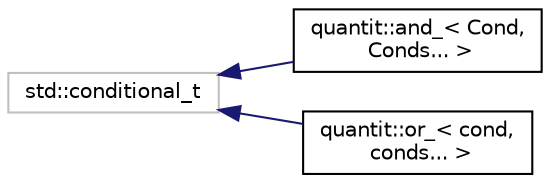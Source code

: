 digraph "Graphical Class Hierarchy"
{
 // LATEX_PDF_SIZE
  edge [fontname="Helvetica",fontsize="10",labelfontname="Helvetica",labelfontsize="10"];
  node [fontname="Helvetica",fontsize="10",shape=record];
  rankdir="LR";
  Node0 [label="std::conditional_t",height=0.2,width=0.4,color="grey75", fillcolor="white", style="filled",tooltip=" "];
  Node0 -> Node1 [dir="back",color="midnightblue",fontsize="10",style="solid",fontname="Helvetica"];
  Node1 [label="quantit::and_\< Cond,\l Conds... \>",height=0.2,width=0.4,color="black", fillcolor="white", style="filled",URL="$structquantit_1_1and___3_01Cond_00_01Conds_8_8_8_01_4.html",tooltip=" "];
  Node0 -> Node2 [dir="back",color="midnightblue",fontsize="10",style="solid",fontname="Helvetica"];
  Node2 [label="quantit::or_\< cond,\l conds... \>",height=0.2,width=0.4,color="black", fillcolor="white", style="filled",URL="$structquantit_1_1or___3_01cond_00_01conds_8_8_8_01_4.html",tooltip=" "];
}
